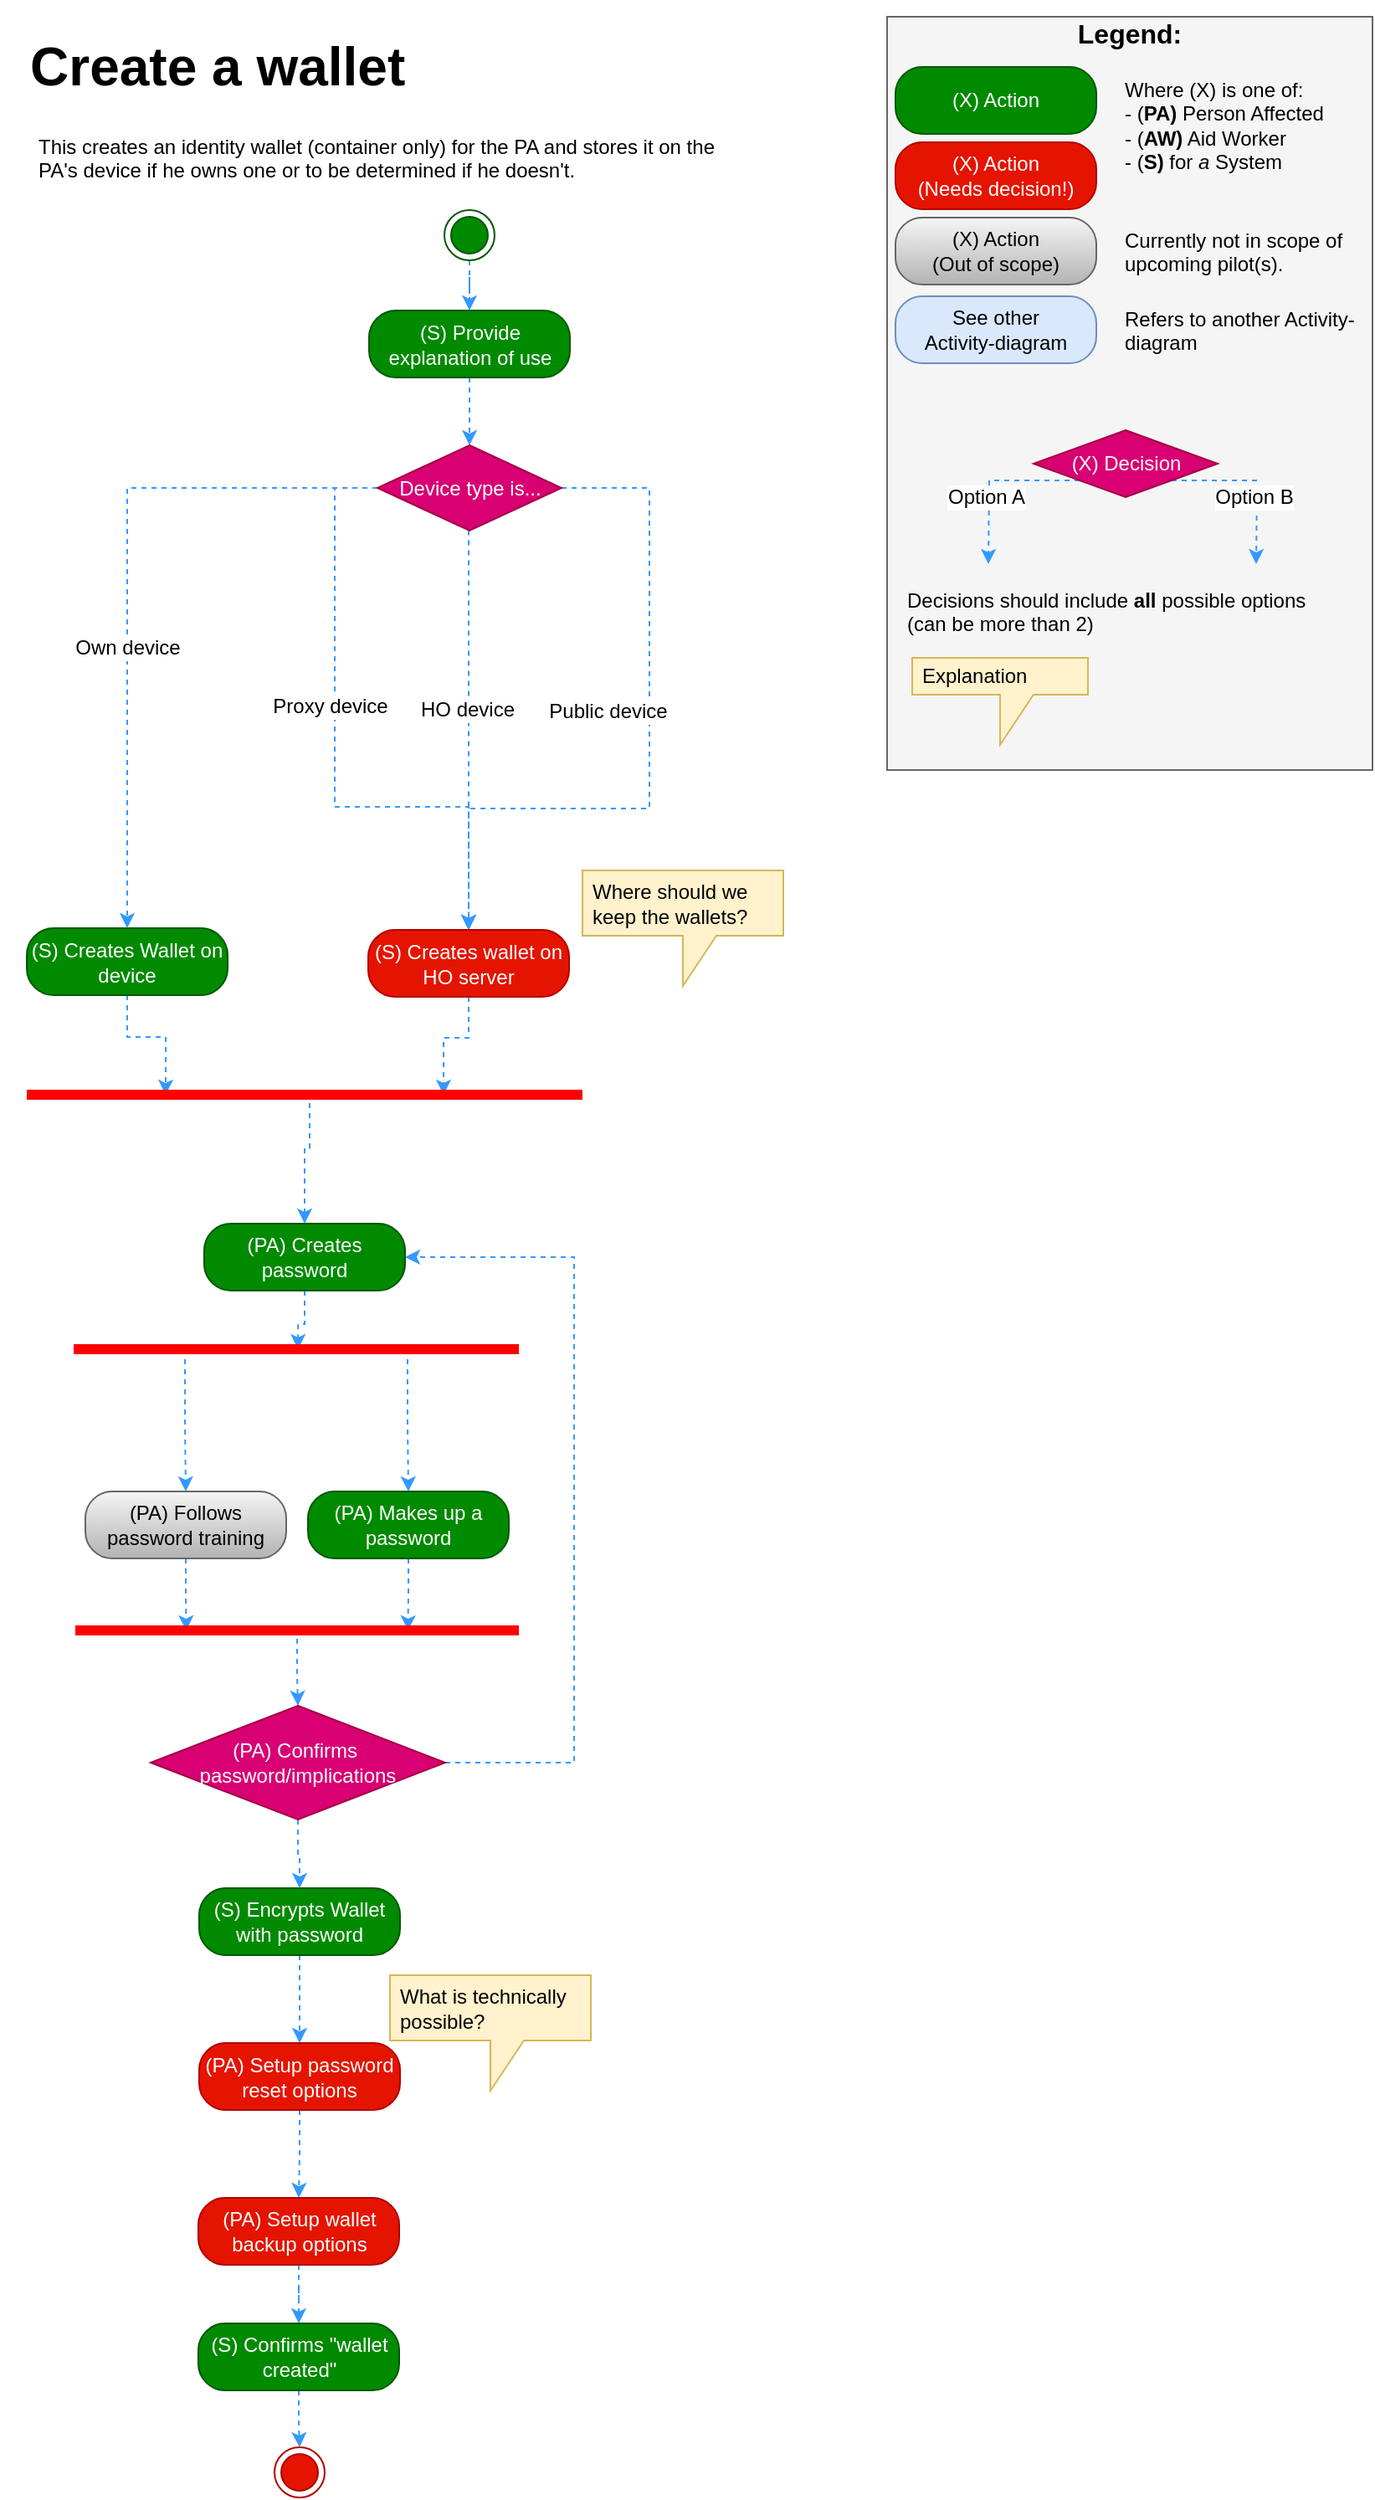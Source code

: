 <mxfile version="10.6.5" type="device"><diagram id="uyd7z65uwDIBuKVMTp-y" name="Page-1"><mxGraphModel dx="918" dy="703" grid="0" gridSize="10" guides="1" tooltips="1" connect="1" arrows="1" fold="1" page="1" pageScale="1" pageWidth="827" pageHeight="1169" math="0" shadow="0"><root><mxCell id="0"/><mxCell id="1" parent="0"/><mxCell id="oU4Lt3CGuPSWamgN9LYf-17" style="edgeStyle=orthogonalEdgeStyle;rounded=0;orthogonalLoop=1;jettySize=auto;html=1;entryX=0.5;entryY=0;entryDx=0;entryDy=0;strokeColor=#3399FF;fontColor=#ffffff;dashed=1;" parent="1" source="oU4Lt3CGuPSWamgN9LYf-1" target="oU4Lt3CGuPSWamgN9LYf-4" edge="1"><mxGeometry relative="1" as="geometry"/></mxCell><mxCell id="oU4Lt3CGuPSWamgN9LYf-1" value="" style="ellipse;html=1;shape=endState;fillColor=#008a00;strokeColor=#005700;fontColor=#ffffff;" parent="1" vertex="1"><mxGeometry x="265.5" y="125.5" width="30" height="30" as="geometry"/></mxCell><mxCell id="KVF8mrw-1xPQ4Vc-E4T4-49" value="" style="edgeStyle=orthogonalEdgeStyle;rounded=0;orthogonalLoop=1;jettySize=auto;html=1;dashed=1;strokeColor=#3399FF;entryX=0.5;entryY=0;entryDx=0;entryDy=0;exitX=0.5;exitY=1;exitDx=0;exitDy=0;" parent="1" source="oU4Lt3CGuPSWamgN9LYf-4" target="Aais4RwNSaP94Nk5MhEy-38" edge="1"><mxGeometry relative="1" as="geometry"><mxPoint x="190.5" y="325.5" as="targetPoint"/><Array as="points"><mxPoint x="281" y="240"/><mxPoint x="281" y="240"/></Array></mxGeometry></mxCell><mxCell id="oU4Lt3CGuPSWamgN9LYf-4" value="(S) Provide explanation of use" style="rounded=1;whiteSpace=wrap;html=1;arcSize=40;fillColor=#008a00;strokeColor=#005700;fontColor=#ffffff;" parent="1" vertex="1"><mxGeometry x="220.5" y="185.5" width="120" height="40" as="geometry"/></mxCell><mxCell id="oU4Lt3CGuPSWamgN9LYf-16" value="" style="edgeStyle=orthogonalEdgeStyle;rounded=0;orthogonalLoop=1;jettySize=auto;html=1;strokeColor=#3399FF;fontColor=#ffffff;dashed=1;entryX=0.25;entryY=0.5;entryDx=0;entryDy=0;entryPerimeter=0;" parent="1" source="oU4Lt3CGuPSWamgN9LYf-13" target="KVF8mrw-1xPQ4Vc-E4T4-46" edge="1"><mxGeometry relative="1" as="geometry"><mxPoint x="99.5" y="635.5" as="targetPoint"/></mxGeometry></mxCell><mxCell id="oU4Lt3CGuPSWamgN9LYf-13" value="(S) Creates Wallet on device&lt;br&gt;" style="rounded=1;whiteSpace=wrap;html=1;arcSize=40;fillColor=#008a00;strokeColor=#005700;fontColor=#ffffff;" parent="1" vertex="1"><mxGeometry x="16" y="554.5" width="120" height="40" as="geometry"/></mxCell><mxCell id="oU4Lt3CGuPSWamgN9LYf-19" value="" style="edgeStyle=orthogonalEdgeStyle;rounded=0;orthogonalLoop=1;jettySize=auto;html=1;strokeColor=#3399FF;fontColor=#ffffff;entryX=0.504;entryY=0.5;entryDx=0;entryDy=0;entryPerimeter=0;dashed=1;" parent="1" source="oU4Lt3CGuPSWamgN9LYf-15" target="ZIkzdJBxLHVvlqhhN6H9-23" edge="1"><mxGeometry relative="1" as="geometry"><mxPoint x="126" y="791" as="targetPoint"/></mxGeometry></mxCell><mxCell id="oU4Lt3CGuPSWamgN9LYf-15" value="(PA) Creates password" style="rounded=1;whiteSpace=wrap;html=1;arcSize=40;fillColor=#008a00;strokeColor=#005700;fontColor=#ffffff;" parent="1" vertex="1"><mxGeometry x="122" y="731" width="120" height="40" as="geometry"/></mxCell><mxCell id="ZIkzdJBxLHVvlqhhN6H9-13" value="" style="ellipse;html=1;shape=endState;fillColor=#e51400;strokeColor=#B20000;fontColor=#ffffff;" parent="1" vertex="1"><mxGeometry x="164" y="1462" width="30" height="30" as="geometry"/></mxCell><mxCell id="Aais4RwNSaP94Nk5MhEy-1" style="edgeStyle=orthogonalEdgeStyle;rounded=0;orthogonalLoop=1;jettySize=auto;html=1;exitX=0.25;exitY=0.5;exitDx=0;exitDy=0;exitPerimeter=0;entryX=0.5;entryY=0;entryDx=0;entryDy=0;dashed=1;strokeColor=#3399FF;fontColor=#ffffff;" parent="1" source="ZIkzdJBxLHVvlqhhN6H9-23" target="ZIkzdJBxLHVvlqhhN6H9-26" edge="1"><mxGeometry relative="1" as="geometry"/></mxCell><mxCell id="Aais4RwNSaP94Nk5MhEy-2" style="edgeStyle=orthogonalEdgeStyle;rounded=0;orthogonalLoop=1;jettySize=auto;html=1;exitX=0.75;exitY=0.5;exitDx=0;exitDy=0;exitPerimeter=0;entryX=0.5;entryY=0;entryDx=0;entryDy=0;dashed=1;strokeColor=#3399FF;fontColor=#ffffff;" parent="1" source="ZIkzdJBxLHVvlqhhN6H9-23" target="ZIkzdJBxLHVvlqhhN6H9-27" edge="1"><mxGeometry relative="1" as="geometry"/></mxCell><mxCell id="ZIkzdJBxLHVvlqhhN6H9-23" value="" style="shape=line;html=1;strokeWidth=6;strokeColor=#ff0000;fillColor=#008a00;fontColor=#ffffff;" parent="1" vertex="1"><mxGeometry x="44" y="801" width="266" height="10" as="geometry"/></mxCell><mxCell id="bS0sMl6j7w7xX164Mt2F-6" style="edgeStyle=orthogonalEdgeStyle;rounded=0;orthogonalLoop=1;jettySize=auto;html=1;exitX=0.5;exitY=1;exitDx=0;exitDy=0;entryX=0.25;entryY=0.5;entryDx=0;entryDy=0;entryPerimeter=0;strokeColor=#3399FF;dashed=1;" parent="1" source="ZIkzdJBxLHVvlqhhN6H9-26" target="bS0sMl6j7w7xX164Mt2F-2" edge="1"><mxGeometry relative="1" as="geometry"/></mxCell><mxCell id="ZIkzdJBxLHVvlqhhN6H9-26" value="(PA) Follows password training" style="rounded=1;whiteSpace=wrap;html=1;arcSize=40;fillColor=#f5f5f5;strokeColor=#666666;gradientColor=#b3b3b3;" parent="1" vertex="1"><mxGeometry x="51" y="891" width="120" height="40" as="geometry"/></mxCell><mxCell id="bS0sMl6j7w7xX164Mt2F-7" style="edgeStyle=orthogonalEdgeStyle;rounded=0;orthogonalLoop=1;jettySize=auto;html=1;exitX=0.5;exitY=1;exitDx=0;exitDy=0;entryX=0.75;entryY=0.5;entryDx=0;entryDy=0;entryPerimeter=0;strokeColor=#3399FF;dashed=1;" parent="1" source="ZIkzdJBxLHVvlqhhN6H9-27" target="bS0sMl6j7w7xX164Mt2F-2" edge="1"><mxGeometry relative="1" as="geometry"/></mxCell><mxCell id="ZIkzdJBxLHVvlqhhN6H9-27" value="(PA) Makes up a password" style="rounded=1;whiteSpace=wrap;html=1;arcSize=40;fillColor=#008a00;strokeColor=#005700;fontColor=#ffffff;" parent="1" vertex="1"><mxGeometry x="184" y="891" width="120" height="40" as="geometry"/></mxCell><mxCell id="Aais4RwNSaP94Nk5MhEy-3" style="edgeStyle=orthogonalEdgeStyle;rounded=0;orthogonalLoop=1;jettySize=auto;html=1;entryX=0.5;entryY=0;entryDx=0;entryDy=0;dashed=1;strokeColor=#3399FF;fontColor=#ffffff;" parent="1" source="bS0sMl6j7w7xX164Mt2F-2" target="bS0sMl6j7w7xX164Mt2F-17" edge="1"><mxGeometry relative="1" as="geometry"/></mxCell><mxCell id="bS0sMl6j7w7xX164Mt2F-2" value="" style="shape=line;html=1;strokeWidth=6;strokeColor=#ff0000;" parent="1" vertex="1"><mxGeometry x="45" y="969" width="265" height="10" as="geometry"/></mxCell><mxCell id="Aais4RwNSaP94Nk5MhEy-35" style="edgeStyle=orthogonalEdgeStyle;rounded=0;orthogonalLoop=1;jettySize=auto;html=1;entryX=0.5;entryY=0;entryDx=0;entryDy=0;dashed=1;strokeColor=#3399FF;fontColor=#000000;" parent="1" source="bS0sMl6j7w7xX164Mt2F-8" target="WfXmcPwxeHTYvbWjd16P-16" edge="1"><mxGeometry relative="1" as="geometry"/></mxCell><mxCell id="bS0sMl6j7w7xX164Mt2F-8" value="(S) Encrypts Wallet with password&lt;br&gt;" style="rounded=1;whiteSpace=wrap;html=1;arcSize=40;fillColor=#008a00;strokeColor=#005700;fontColor=#ffffff;" parent="1" vertex="1"><mxGeometry x="119" y="1128" width="120" height="40" as="geometry"/></mxCell><mxCell id="bS0sMl6j7w7xX164Mt2F-16" value="" style="edgeStyle=orthogonalEdgeStyle;rounded=0;orthogonalLoop=1;jettySize=auto;html=1;strokeColor=#3399FF;entryX=0.5;entryY=0;entryDx=0;entryDy=0;dashed=1;" parent="1" source="bS0sMl6j7w7xX164Mt2F-13" target="ZIkzdJBxLHVvlqhhN6H9-13" edge="1"><mxGeometry relative="1" as="geometry"><mxPoint x="316.5" y="1548" as="targetPoint"/></mxGeometry></mxCell><mxCell id="bS0sMl6j7w7xX164Mt2F-13" value="(S) Confirms &quot;wallet created&quot;&lt;br&gt;" style="rounded=1;whiteSpace=wrap;html=1;arcSize=40;fillColor=#008a00;strokeColor=#005700;fontColor=#ffffff;" parent="1" vertex="1"><mxGeometry x="118.5" y="1388" width="120" height="40" as="geometry"/></mxCell><mxCell id="Aais4RwNSaP94Nk5MhEy-4" style="edgeStyle=orthogonalEdgeStyle;rounded=0;orthogonalLoop=1;jettySize=auto;html=1;entryX=0.5;entryY=0;entryDx=0;entryDy=0;dashed=1;strokeColor=#3399FF;fontColor=#ffffff;" parent="1" source="bS0sMl6j7w7xX164Mt2F-17" target="bS0sMl6j7w7xX164Mt2F-8" edge="1"><mxGeometry relative="1" as="geometry"/></mxCell><mxCell id="Aais4RwNSaP94Nk5MhEy-32" style="edgeStyle=orthogonalEdgeStyle;rounded=0;orthogonalLoop=1;jettySize=auto;html=1;exitX=1;exitY=0.5;exitDx=0;exitDy=0;entryX=1;entryY=0.5;entryDx=0;entryDy=0;dashed=1;strokeColor=#3399FF;fontColor=#000000;" parent="1" source="bS0sMl6j7w7xX164Mt2F-17" target="oU4Lt3CGuPSWamgN9LYf-15" edge="1"><mxGeometry relative="1" as="geometry"><Array as="points"><mxPoint x="343" y="1053"/><mxPoint x="343" y="751"/></Array></mxGeometry></mxCell><mxCell id="bS0sMl6j7w7xX164Mt2F-17" value="(PA) Confirms&amp;nbsp; password/implications" style="rhombus;whiteSpace=wrap;html=1;fillColor=#d80073;strokeColor=#A50040;fontColor=#ffffff;" parent="1" vertex="1"><mxGeometry x="90" y="1019" width="176" height="68" as="geometry"/></mxCell><mxCell id="Aais4RwNSaP94Nk5MhEy-47" style="edgeStyle=orthogonalEdgeStyle;rounded=0;orthogonalLoop=1;jettySize=auto;html=1;exitX=0;exitY=0.5;exitDx=0;exitDy=0;entryX=0.5;entryY=0;entryDx=0;entryDy=0;dashed=1;strokeColor=#3399FF;fontColor=#000000;" parent="1" source="Aais4RwNSaP94Nk5MhEy-38" target="oU4Lt3CGuPSWamgN9LYf-13" edge="1"><mxGeometry relative="1" as="geometry"><mxPoint x="-86.5" y="431.5" as="targetPoint"/><Array as="points"><mxPoint x="76" y="292"/></Array></mxGeometry></mxCell><mxCell id="KVF8mrw-1xPQ4Vc-E4T4-44" value="Own device" style="text;html=1;resizable=0;points=[];align=center;verticalAlign=middle;labelBackgroundColor=#ffffff;" parent="Aais4RwNSaP94Nk5MhEy-47" vertex="1" connectable="0"><mxGeometry x="-0.259" y="-1" relative="1" as="geometry"><mxPoint x="1" y="92" as="offset"/></mxGeometry></mxCell><mxCell id="WfXmcPwxeHTYvbWjd16P-3" style="edgeStyle=orthogonalEdgeStyle;rounded=0;orthogonalLoop=1;jettySize=auto;html=1;entryX=0.5;entryY=0;entryDx=0;entryDy=0;dashed=1;strokeColor=#3399FF;exitX=1;exitY=0.5;exitDx=0;exitDy=0;" parent="1" source="Aais4RwNSaP94Nk5MhEy-38" target="WfXmcPwxeHTYvbWjd16P-6" edge="1"><mxGeometry relative="1" as="geometry"><mxPoint x="442.5" y="431.5" as="targetPoint"/><Array as="points"><mxPoint x="388" y="292"/><mxPoint x="388" y="483"/><mxPoint x="280" y="483"/></Array></mxGeometry></mxCell><mxCell id="KVF8mrw-1xPQ4Vc-E4T4-43" value="Public device" style="text;html=1;resizable=0;points=[];align=center;verticalAlign=middle;labelBackgroundColor=#ffffff;" parent="WfXmcPwxeHTYvbWjd16P-3" vertex="1" connectable="0"><mxGeometry x="0.585" y="-18" relative="1" as="geometry"><mxPoint x="67.5" y="-40.5" as="offset"/></mxGeometry></mxCell><mxCell id="mWOQHnFExICpHeXNOy6x-2" style="edgeStyle=orthogonalEdgeStyle;rounded=0;orthogonalLoop=1;jettySize=auto;html=1;entryX=0.5;entryY=0;entryDx=0;entryDy=0;dashed=1;strokeColor=#3399FF;" parent="1" source="Aais4RwNSaP94Nk5MhEy-38" target="WfXmcPwxeHTYvbWjd16P-6" edge="1"><mxGeometry relative="1" as="geometry"><Array as="points"><mxPoint x="280" y="421"/></Array></mxGeometry></mxCell><mxCell id="mWOQHnFExICpHeXNOy6x-3" value="HO device" style="text;html=1;resizable=0;points=[];align=center;verticalAlign=middle;labelBackgroundColor=#ffffff;" parent="mWOQHnFExICpHeXNOy6x-2" vertex="1" connectable="0"><mxGeometry x="-0.242" y="-1" relative="1" as="geometry"><mxPoint y="16" as="offset"/></mxGeometry></mxCell><mxCell id="mWOQHnFExICpHeXNOy6x-5" style="edgeStyle=orthogonalEdgeStyle;rounded=0;orthogonalLoop=1;jettySize=auto;html=1;exitX=0;exitY=0.5;exitDx=0;exitDy=0;entryX=0.5;entryY=0;entryDx=0;entryDy=0;dashed=1;strokeColor=#3399FF;" parent="1" source="Aais4RwNSaP94Nk5MhEy-38" target="WfXmcPwxeHTYvbWjd16P-6" edge="1"><mxGeometry relative="1" as="geometry"><Array as="points"><mxPoint x="200" y="292"/><mxPoint x="200" y="482"/><mxPoint x="280" y="482"/></Array></mxGeometry></mxCell><mxCell id="mWOQHnFExICpHeXNOy6x-6" value="Proxy device" style="text;html=1;resizable=0;points=[];align=center;verticalAlign=middle;labelBackgroundColor=#ffffff;" parent="mWOQHnFExICpHeXNOy6x-5" vertex="1" connectable="0"><mxGeometry x="-0.256" y="-19" relative="1" as="geometry"><mxPoint x="16" y="18.5" as="offset"/></mxGeometry></mxCell><mxCell id="Aais4RwNSaP94Nk5MhEy-38" value="Device type is..." style="rhombus;whiteSpace=wrap;html=1;fillColor=#d80073;strokeColor=#A50040;fontColor=#ffffff;" parent="1" vertex="1"><mxGeometry x="225.5" y="266" width="110" height="51" as="geometry"/></mxCell><mxCell id="WfXmcPwxeHTYvbWjd16P-15" style="edgeStyle=orthogonalEdgeStyle;rounded=0;orthogonalLoop=1;jettySize=auto;html=1;exitX=0.5;exitY=1;exitDx=0;exitDy=0;entryX=0.75;entryY=0.5;entryDx=0;entryDy=0;dashed=1;strokeColor=#3399FF;entryPerimeter=0;" parent="1" source="WfXmcPwxeHTYvbWjd16P-6" target="KVF8mrw-1xPQ4Vc-E4T4-46" edge="1"><mxGeometry relative="1" as="geometry"><mxPoint x="265.5" y="635.5" as="targetPoint"/></mxGeometry></mxCell><mxCell id="WfXmcPwxeHTYvbWjd16P-6" value="(S) Creates wallet on HO server&lt;br&gt;" style="rounded=1;whiteSpace=wrap;html=1;arcSize=40;fillColor=#e51400;strokeColor=#B20000;fontColor=#ffffff;" parent="1" vertex="1"><mxGeometry x="220" y="555.5" width="120" height="40" as="geometry"/></mxCell><mxCell id="WfXmcPwxeHTYvbWjd16P-17" style="edgeStyle=orthogonalEdgeStyle;rounded=0;orthogonalLoop=1;jettySize=auto;html=1;exitX=0.5;exitY=1;exitDx=0;exitDy=0;entryX=0.5;entryY=0;entryDx=0;entryDy=0;dashed=1;strokeColor=#3399FF;" parent="1" source="WfXmcPwxeHTYvbWjd16P-16" target="mWOQHnFExICpHeXNOy6x-8" edge="1"><mxGeometry relative="1" as="geometry"><mxPoint x="179" y="1301" as="targetPoint"/></mxGeometry></mxCell><mxCell id="WfXmcPwxeHTYvbWjd16P-16" value="(PA) Setup password reset options" style="rounded=1;whiteSpace=wrap;html=1;arcSize=40;fillColor=#e51400;strokeColor=#B20000;fontColor=#ffffff;" parent="1" vertex="1"><mxGeometry x="119" y="1220.5" width="120" height="40" as="geometry"/></mxCell><mxCell id="reN4PZVFC4tBqn7ocy_L-4" value="Where should we keep the wallets?" style="shape=callout;whiteSpace=wrap;html=1;perimeter=calloutPerimeter;align=left;strokeColor=#d6b656;fillColor=#fff2cc;spacingLeft=4;" parent="1" vertex="1"><mxGeometry x="348" y="520" width="120" height="69" as="geometry"/></mxCell><mxCell id="KVF8mrw-1xPQ4Vc-E4T4-3" value="" style="rounded=0;whiteSpace=wrap;html=1;fontSize=16;align=left;fillColor=#f5f5f5;strokeColor=#666666;fontColor=#333333;" parent="1" vertex="1"><mxGeometry x="530" y="10" width="290" height="450" as="geometry"/></mxCell><mxCell id="KVF8mrw-1xPQ4Vc-E4T4-8" value="See other&lt;br&gt;Activity-diagram" style="rounded=1;whiteSpace=wrap;html=1;arcSize=40;fillColor=#dae8fc;strokeColor=#6c8ebf;" parent="1" vertex="1"><mxGeometry x="535" y="177" width="120" height="40" as="geometry"/></mxCell><mxCell id="KVF8mrw-1xPQ4Vc-E4T4-10" value="(X) Action&lt;br&gt;" style="rounded=1;whiteSpace=wrap;html=1;arcSize=40;fillColor=#008a00;strokeColor=#005700;fontColor=#ffffff;" parent="1" vertex="1"><mxGeometry x="535" y="40" width="120" height="40" as="geometry"/></mxCell><mxCell id="KVF8mrw-1xPQ4Vc-E4T4-11" value="" style="edgeStyle=orthogonalEdgeStyle;rounded=0;orthogonalLoop=1;jettySize=auto;html=1;dashed=1;strokeColor=#3399FF;exitX=0;exitY=1;exitDx=0;exitDy=0;" parent="1" source="KVF8mrw-1xPQ4Vc-E4T4-15" edge="1"><mxGeometry relative="1" as="geometry"><mxPoint x="590.5" y="337" as="targetPoint"/></mxGeometry></mxCell><mxCell id="Db7NIq2SXSSAMa1psT-2-1" value="Option A" style="text;html=1;resizable=0;points=[];align=center;verticalAlign=middle;labelBackgroundColor=#ffffff;" vertex="1" connectable="0" parent="KVF8mrw-1xPQ4Vc-E4T4-11"><mxGeometry x="-0.038" y="2" relative="1" as="geometry"><mxPoint x="-6" y="8" as="offset"/></mxGeometry></mxCell><mxCell id="KVF8mrw-1xPQ4Vc-E4T4-13" style="edgeStyle=orthogonalEdgeStyle;rounded=0;orthogonalLoop=1;jettySize=auto;html=1;exitX=1;exitY=1;exitDx=0;exitDy=0;dashed=1;strokeColor=#3399FF;" parent="1" source="KVF8mrw-1xPQ4Vc-E4T4-15" edge="1"><mxGeometry relative="1" as="geometry"><mxPoint x="750.5" y="337" as="targetPoint"/></mxGeometry></mxCell><mxCell id="Db7NIq2SXSSAMa1psT-2-2" value="Option B&lt;br&gt;" style="text;html=1;resizable=0;points=[];align=center;verticalAlign=middle;labelBackgroundColor=#ffffff;" vertex="1" connectable="0" parent="KVF8mrw-1xPQ4Vc-E4T4-13"><mxGeometry x="-0.208" y="-1" relative="1" as="geometry"><mxPoint x="9" y="9" as="offset"/></mxGeometry></mxCell><mxCell id="KVF8mrw-1xPQ4Vc-E4T4-15" value="&lt;span&gt;(X) Decision&lt;br&gt;&lt;/span&gt;" style="rhombus;whiteSpace=wrap;html=1;fillColor=#d80073;strokeColor=#A50040;fontColor=#ffffff;" parent="1" vertex="1"><mxGeometry x="617.5" y="257" width="110" height="40" as="geometry"/></mxCell><mxCell id="KVF8mrw-1xPQ4Vc-E4T4-31" value="(X) Action&lt;br&gt;(Needs decision!)&lt;br&gt;" style="rounded=1;whiteSpace=wrap;html=1;arcSize=40;fillColor=#e51400;strokeColor=#B20000;fontColor=#ffffff;" parent="1" vertex="1"><mxGeometry x="535" y="85" width="120" height="40" as="geometry"/></mxCell><mxCell id="KVF8mrw-1xPQ4Vc-E4T4-32" value="&lt;div style=&quot;text-align: left ; font-size: 32px&quot;&gt;Create a wallet&lt;/div&gt;" style="text;html=1;strokeColor=none;fillColor=none;align=left;verticalAlign=middle;whiteSpace=wrap;rounded=0;fontStyle=1;fontSize=32;spacingLeft=16;" parent="1" vertex="1"><mxGeometry width="518" height="80" as="geometry"/></mxCell><mxCell id="KVF8mrw-1xPQ4Vc-E4T4-33" value="&lt;font style=&quot;font-size: 16px;&quot;&gt;Legend:&lt;/font&gt;" style="text;html=1;strokeColor=none;fillColor=none;align=center;verticalAlign=middle;whiteSpace=wrap;rounded=0;fontSize=16;fontStyle=1" parent="1" vertex="1"><mxGeometry x="655" y="10" width="40" height="20" as="geometry"/></mxCell><mxCell id="KVF8mrw-1xPQ4Vc-E4T4-34" value="Where (X) is one of:&lt;br&gt;- (&lt;b&gt;PA)&lt;/b&gt; Person Affected&lt;br&gt;- (&lt;b&gt;AW)&lt;/b&gt; Aid Worker&lt;br&gt;- (&lt;b&gt;S)&lt;/b&gt; for &lt;i&gt;a&lt;/i&gt; System&lt;br&gt;" style="text;html=1;strokeColor=none;fillColor=none;align=left;verticalAlign=top;whiteSpace=wrap;rounded=0;fontSize=12;" parent="1" vertex="1"><mxGeometry x="670" y="40" width="140" height="70" as="geometry"/></mxCell><mxCell id="KVF8mrw-1xPQ4Vc-E4T4-35" value="Refers to another Activity-diagram&lt;br&gt;" style="text;html=1;strokeColor=none;fillColor=none;align=left;verticalAlign=top;whiteSpace=wrap;rounded=0;fontSize=12;" parent="1" vertex="1"><mxGeometry x="670" y="177" width="140" height="38" as="geometry"/></mxCell><mxCell id="KVF8mrw-1xPQ4Vc-E4T4-36" value="Decisions should include &lt;b&gt;all&lt;/b&gt; possible options (can be more than 2)&lt;br&gt;" style="text;html=1;strokeColor=none;fillColor=none;align=left;verticalAlign=top;whiteSpace=wrap;rounded=0;fontSize=12;" parent="1" vertex="1"><mxGeometry x="540" y="345" width="250" height="38" as="geometry"/></mxCell><mxCell id="KVF8mrw-1xPQ4Vc-E4T4-37" value="&lt;p&gt;Explanation&lt;/p&gt;" style="shape=callout;whiteSpace=wrap;html=1;perimeter=calloutPerimeter;fillColor=#fff2cc;fontSize=12;align=left;strokeColor=#d6b656;spacingLeft=4;" parent="1" vertex="1"><mxGeometry x="545" y="393" width="105" height="52" as="geometry"/></mxCell><mxCell id="KVF8mrw-1xPQ4Vc-E4T4-38" value="(X) Action&lt;br&gt;(Out of scope)&lt;br&gt;" style="rounded=1;whiteSpace=wrap;html=1;arcSize=40;fillColor=#f5f5f5;strokeColor=#666666;gradientColor=#b3b3b3;" parent="1" vertex="1"><mxGeometry x="535" y="130" width="120" height="40" as="geometry"/></mxCell><mxCell id="KVF8mrw-1xPQ4Vc-E4T4-39" value="Currently not in scope of upcoming pilot(s).&lt;br&gt;" style="text;html=1;strokeColor=none;fillColor=none;align=left;verticalAlign=top;whiteSpace=wrap;rounded=0;fontSize=12;" parent="1" vertex="1"><mxGeometry x="670" y="130" width="140" height="70" as="geometry"/></mxCell><mxCell id="KVF8mrw-1xPQ4Vc-E4T4-48" value="" style="edgeStyle=orthogonalEdgeStyle;rounded=0;orthogonalLoop=1;jettySize=auto;html=1;entryX=0.5;entryY=0;entryDx=0;entryDy=0;dashed=1;strokeColor=#3399FF;exitX=0.509;exitY=0.448;exitDx=0;exitDy=0;exitPerimeter=0;" parent="1" source="KVF8mrw-1xPQ4Vc-E4T4-46" target="oU4Lt3CGuPSWamgN9LYf-15" edge="1"><mxGeometry relative="1" as="geometry"><mxPoint x="420" y="894" as="targetPoint"/><Array as="points"><mxPoint x="185" y="686"/><mxPoint x="182" y="686"/></Array></mxGeometry></mxCell><mxCell id="KVF8mrw-1xPQ4Vc-E4T4-46" value="" style="shape=line;html=1;strokeWidth=6;strokeColor=#ff0000;" parent="1" vertex="1"><mxGeometry x="16" y="644.5" width="332" height="19" as="geometry"/></mxCell><mxCell id="KVF8mrw-1xPQ4Vc-E4T4-50" value="What is technically possible?" style="shape=callout;whiteSpace=wrap;html=1;perimeter=calloutPerimeter;align=left;strokeColor=#d6b656;fillColor=#fff2cc;spacingLeft=4;" parent="1" vertex="1"><mxGeometry x="233" y="1180" width="120" height="69" as="geometry"/></mxCell><mxCell id="mWOQHnFExICpHeXNOy6x-1" value="&lt;p&gt;This creates an identity wallet (container only) for the PA and stores it on the PA's device if he owns one or to be determined if he doesn't.&lt;/p&gt;" style="text;html=1;strokeColor=none;fillColor=none;spacing=8;spacingTop=-20;whiteSpace=wrap;overflow=hidden;rounded=0;align=left;" parent="1" vertex="1"><mxGeometry x="15" y="76" width="432" height="57" as="geometry"/></mxCell><mxCell id="mWOQHnFExICpHeXNOy6x-9" style="edgeStyle=orthogonalEdgeStyle;rounded=0;orthogonalLoop=1;jettySize=auto;html=1;entryX=0.5;entryY=0;entryDx=0;entryDy=0;dashed=1;strokeColor=#3399FF;" parent="1" source="mWOQHnFExICpHeXNOy6x-8" target="bS0sMl6j7w7xX164Mt2F-13" edge="1"><mxGeometry relative="1" as="geometry"/></mxCell><mxCell id="mWOQHnFExICpHeXNOy6x-8" value="(PA) Setup wallet backup options" style="rounded=1;whiteSpace=wrap;html=1;arcSize=40;fillColor=#e51400;strokeColor=#B20000;fontColor=#ffffff;" parent="1" vertex="1"><mxGeometry x="118.5" y="1313" width="120" height="40" as="geometry"/></mxCell></root></mxGraphModel></diagram></mxfile>